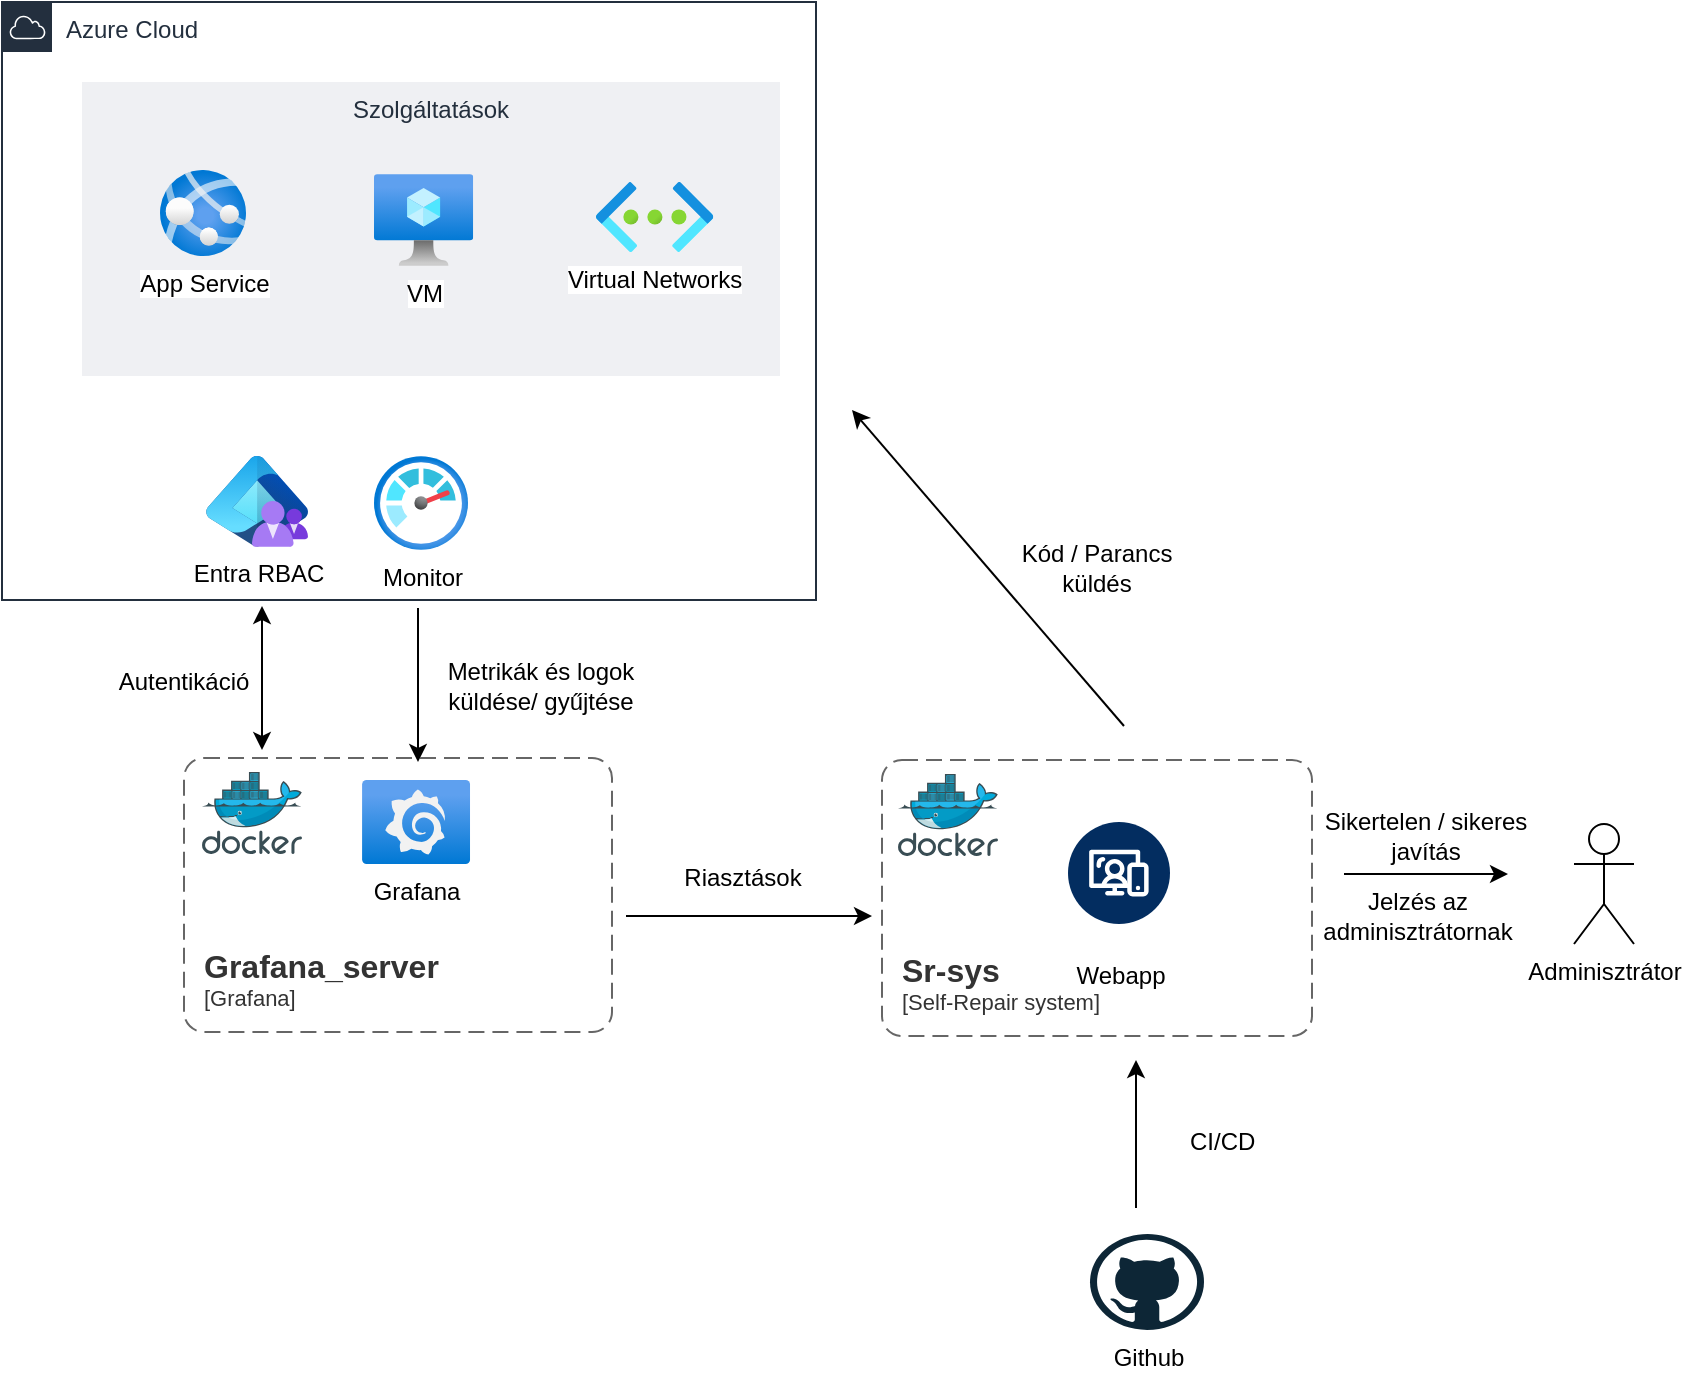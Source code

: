 <mxfile>
    <diagram id="eITuKU6QjTm9lriLVlCQ" name="Page-1">
        <mxGraphModel dx="901" dy="799" grid="0" gridSize="10" guides="0" tooltips="1" connect="1" arrows="1" fold="1" page="1" pageScale="1" pageWidth="1654" pageHeight="1169" background="none" math="0" shadow="0">
            <root>
                <mxCell id="0"/>
                <mxCell id="1" parent="0"/>
                <mxCell id="3" value="Azure Cloud" style="points=[[0,0],[0.25,0],[0.5,0],[0.75,0],[1,0],[1,0.25],[1,0.5],[1,0.75],[1,1],[0.75,1],[0.5,1],[0.25,1],[0,1],[0,0.75],[0,0.5],[0,0.25]];outlineConnect=0;gradientColor=none;html=1;whiteSpace=wrap;fontSize=12;fontStyle=0;container=1;pointerEvents=0;collapsible=0;recursiveResize=0;shape=mxgraph.aws4.group;grIcon=mxgraph.aws4.group_aws_cloud;strokeColor=#232F3E;fillColor=none;verticalAlign=top;align=left;spacingLeft=30;fontColor=#232F3E;dashed=0;" parent="1" vertex="1">
                    <mxGeometry x="79" y="214" width="407" height="299" as="geometry"/>
                </mxCell>
                <mxCell id="8" value="Szolgáltatások" style="fillColor=#EFF0F3;strokeColor=none;dashed=0;verticalAlign=top;fontStyle=0;fontColor=#232F3D;whiteSpace=wrap;html=1;" parent="3" vertex="1">
                    <mxGeometry x="40" y="40" width="349" height="147" as="geometry"/>
                </mxCell>
                <mxCell id="5" value="App Service" style="image;aspect=fixed;html=1;points=[];align=center;fontSize=12;image=img/lib/azure2/compute/App_Services.svg;" parent="3" vertex="1">
                    <mxGeometry x="79" y="84" width="43" height="43" as="geometry"/>
                </mxCell>
                <mxCell id="6" value="VM" style="image;aspect=fixed;html=1;points=[];align=center;fontSize=12;image=img/lib/azure2/compute/Virtual_Machine.svg;" parent="3" vertex="1">
                    <mxGeometry x="186" y="86" width="49.6" height="46" as="geometry"/>
                </mxCell>
                <mxCell id="7" value="Virtual Networks" style="image;aspect=fixed;html=1;points=[];align=center;fontSize=12;image=img/lib/azure2/networking/Virtual_Networks.svg;" parent="3" vertex="1">
                    <mxGeometry x="297" y="90" width="58.64" height="35" as="geometry"/>
                </mxCell>
                <mxCell id="11" value="Monitor" style="image;aspect=fixed;html=1;points=[];align=center;fontSize=12;image=img/lib/azure2/management_governance/Monitor.svg;" parent="3" vertex="1">
                    <mxGeometry x="186" y="227" width="47" height="47" as="geometry"/>
                </mxCell>
                <mxCell id="81" value="Entra RBAC" style="image;aspect=fixed;html=1;points=[];align=center;fontSize=12;image=img/lib/azure2/identity/Azure_AD_B2C2.svg;" parent="3" vertex="1">
                    <mxGeometry x="102" y="227" width="51.12" height="45.44" as="geometry"/>
                </mxCell>
                <mxCell id="47" value="" style="image;sketch=0;aspect=fixed;html=1;points=[];align=center;fontSize=12;image=img/lib/mscae/Docker.svg;" parent="1" vertex="1">
                    <mxGeometry x="179" y="599" width="50" height="41" as="geometry"/>
                </mxCell>
                <mxCell id="48" value="Grafana" style="image;aspect=fixed;html=1;points=[];align=center;fontSize=12;image=img/lib/azure2/other/Grafana.svg;" parent="1" vertex="1">
                    <mxGeometry x="259" y="603" width="54.09" height="42" as="geometry"/>
                </mxCell>
                <mxCell id="49" value="" style="endArrow=classic;html=1;" parent="1" edge="1">
                    <mxGeometry width="50" height="50" relative="1" as="geometry">
                        <mxPoint x="287" y="517" as="sourcePoint"/>
                        <mxPoint x="287" y="594" as="targetPoint"/>
                    </mxGeometry>
                </mxCell>
                <mxCell id="51" value="Metrikák és logok küldése/ gyűjtése" style="text;html=1;align=center;verticalAlign=middle;whiteSpace=wrap;rounded=0;" parent="1" vertex="1">
                    <mxGeometry x="294" y="541" width="109" height="30" as="geometry"/>
                </mxCell>
                <mxCell id="53" value="" style="image;sketch=0;aspect=fixed;html=1;points=[];align=center;fontSize=12;image=img/lib/mscae/Docker.svg;" parent="1" vertex="1">
                    <mxGeometry x="527" y="600" width="50" height="41" as="geometry"/>
                </mxCell>
                <mxCell id="54" value="Webapp" style="verticalLabelPosition=bottom;aspect=fixed;html=1;shape=mxgraph.salesforce.web2;" parent="1" vertex="1">
                    <mxGeometry x="612" y="624" width="51" height="51" as="geometry"/>
                </mxCell>
                <mxCell id="55" value="" style="endArrow=classic;html=1;" parent="1" edge="1">
                    <mxGeometry width="50" height="50" relative="1" as="geometry">
                        <mxPoint x="391" y="671" as="sourcePoint"/>
                        <mxPoint x="514" y="671" as="targetPoint"/>
                    </mxGeometry>
                </mxCell>
                <mxCell id="56" value="Riasztások" style="text;html=1;align=center;verticalAlign=middle;whiteSpace=wrap;rounded=0;" parent="1" vertex="1">
                    <mxGeometry x="395" y="637" width="109" height="30" as="geometry"/>
                </mxCell>
                <mxCell id="58" value="Github" style="dashed=0;outlineConnect=0;html=1;align=center;labelPosition=center;verticalLabelPosition=bottom;verticalAlign=top;shape=mxgraph.weblogos.github" parent="1" vertex="1">
                    <mxGeometry x="623" y="830" width="57" height="48" as="geometry"/>
                </mxCell>
                <object placeholders="1" c4Name="Grafana_server" c4Type="Monitoring" c4Application="Grafana" label="&lt;font style=&quot;font-size: 16px&quot;&gt;&lt;b&gt;&lt;div style=&quot;text-align: left&quot;&gt;%c4Name%&lt;/div&gt;&lt;/b&gt;&lt;/font&gt;&lt;div style=&quot;text-align: left&quot;&gt;[%c4Application%]&lt;/div&gt;" id="59">
                    <mxCell style="rounded=1;fontSize=11;whiteSpace=wrap;html=1;dashed=1;arcSize=20;fillColor=none;strokeColor=#666666;fontColor=#333333;labelBackgroundColor=none;align=left;verticalAlign=bottom;labelBorderColor=none;spacingTop=0;spacing=10;dashPattern=8 4;metaEdit=1;rotatable=0;perimeter=rectanglePerimeter;noLabel=0;labelPadding=0;allowArrows=0;connectable=0;expand=0;recursiveResize=0;editable=1;pointerEvents=0;absoluteArcSize=1;points=[[0.25,0,0],[0.5,0,0],[0.75,0,0],[1,0.25,0],[1,0.5,0],[1,0.75,0],[0.75,1,0],[0.5,1,0],[0.25,1,0],[0,0.75,0],[0,0.5,0],[0,0.25,0]];" parent="1" vertex="1">
                        <mxGeometry x="170" y="592" width="214" height="137" as="geometry"/>
                    </mxCell>
                </object>
                <object placeholders="1" c4Name="Sr-sys" c4Type="automation" c4Application="Self-Repair system" label="&lt;font style=&quot;font-size: 16px&quot;&gt;&lt;b&gt;&lt;div style=&quot;text-align: left&quot;&gt;%c4Name%&lt;/div&gt;&lt;/b&gt;&lt;/font&gt;&lt;div style=&quot;text-align: left&quot;&gt;[%c4Application%]&lt;/div&gt;" id="60">
                    <mxCell style="rounded=1;fontSize=11;whiteSpace=wrap;html=1;dashed=1;arcSize=20;fillColor=none;strokeColor=#666666;fontColor=#333333;labelBackgroundColor=none;align=left;verticalAlign=bottom;labelBorderColor=none;spacingTop=0;spacing=10;dashPattern=8 4;metaEdit=1;rotatable=0;perimeter=rectanglePerimeter;noLabel=0;labelPadding=0;allowArrows=0;connectable=0;expand=0;recursiveResize=0;editable=1;pointerEvents=0;absoluteArcSize=1;points=[[0.25,0,0],[0.5,0,0],[0.75,0,0],[1,0.25,0],[1,0.5,0],[1,0.75,0],[0.75,1,0],[0.5,1,0],[0.25,1,0],[0,0.75,0],[0,0.5,0],[0,0.25,0]];" parent="1" vertex="1">
                        <mxGeometry x="519" y="593" width="215" height="138" as="geometry"/>
                    </mxCell>
                </object>
                <mxCell id="61" value="" style="endArrow=classic;html=1;" parent="1" edge="1">
                    <mxGeometry width="50" height="50" relative="1" as="geometry">
                        <mxPoint x="646" y="817" as="sourcePoint"/>
                        <mxPoint x="646" y="743" as="targetPoint"/>
                    </mxGeometry>
                </mxCell>
                <mxCell id="62" value="CI/CD&amp;nbsp;" style="text;html=1;align=center;verticalAlign=middle;whiteSpace=wrap;rounded=0;" parent="1" vertex="1">
                    <mxGeometry x="661" y="769" width="60" height="30" as="geometry"/>
                </mxCell>
                <mxCell id="63" value="" style="endArrow=classic;html=1;" parent="1" edge="1">
                    <mxGeometry width="50" height="50" relative="1" as="geometry">
                        <mxPoint x="640" y="576" as="sourcePoint"/>
                        <mxPoint x="504" y="418" as="targetPoint"/>
                    </mxGeometry>
                </mxCell>
                <mxCell id="64" value="Kód / Parancs küldés" style="text;html=1;align=center;verticalAlign=middle;whiteSpace=wrap;rounded=0;" parent="1" vertex="1">
                    <mxGeometry x="585" y="480" width="83" height="34" as="geometry"/>
                </mxCell>
                <mxCell id="67" value="" style="endArrow=classic;html=1;" parent="1" edge="1">
                    <mxGeometry width="50" height="50" relative="1" as="geometry">
                        <mxPoint x="750" y="650" as="sourcePoint"/>
                        <mxPoint x="832" y="650" as="targetPoint"/>
                    </mxGeometry>
                </mxCell>
                <mxCell id="69" value="Sikertelen / sikeres javítás" style="text;html=1;align=center;verticalAlign=middle;whiteSpace=wrap;rounded=0;" parent="1" vertex="1">
                    <mxGeometry x="736" y="616" width="110" height="30" as="geometry"/>
                </mxCell>
                <mxCell id="71" value="Jelzés az adminisztrátornak" style="text;html=1;align=center;verticalAlign=middle;whiteSpace=wrap;rounded=0;" parent="1" vertex="1">
                    <mxGeometry x="757" y="656" width="60" height="30" as="geometry"/>
                </mxCell>
                <mxCell id="72" value="Adminisztrátor" style="shape=umlActor;verticalLabelPosition=bottom;verticalAlign=top;html=1;outlineConnect=0;" parent="1" vertex="1">
                    <mxGeometry x="865" y="625" width="30" height="60" as="geometry"/>
                </mxCell>
                <mxCell id="77" value="" style="endArrow=classic;startArrow=classic;html=1;" parent="1" edge="1">
                    <mxGeometry width="50" height="50" relative="1" as="geometry">
                        <mxPoint x="209" y="588" as="sourcePoint"/>
                        <mxPoint x="209" y="516" as="targetPoint"/>
                    </mxGeometry>
                </mxCell>
                <mxCell id="78" value="Autentikáció" style="text;html=1;align=center;verticalAlign=middle;whiteSpace=wrap;rounded=0;" parent="1" vertex="1">
                    <mxGeometry x="140" y="539" width="60" height="30" as="geometry"/>
                </mxCell>
            </root>
        </mxGraphModel>
    </diagram>
</mxfile>